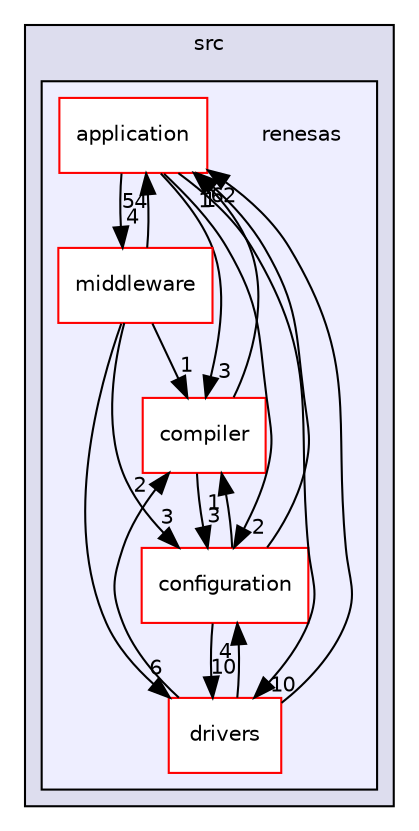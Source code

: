 digraph "renesas" {
  compound=true
  node [ fontsize="10", fontname="Helvetica"];
  edge [ labelfontsize="10", labelfontname="Helvetica"];
  subgraph clusterdir_68267d1309a1af8e8297ef4c3efbcdba {
    graph [ bgcolor="#ddddee", pencolor="black", label="src" fontname="Helvetica", fontsize="10", URL="dir_68267d1309a1af8e8297ef4c3efbcdba.html"]
  subgraph clusterdir_eb43ea11873235cfcda9a52bf58b71d6 {
    graph [ bgcolor="#eeeeff", pencolor="black", label="" URL="dir_eb43ea11873235cfcda9a52bf58b71d6.html"];
    dir_eb43ea11873235cfcda9a52bf58b71d6 [shape=plaintext label="renesas"];
    dir_eda2a6d705da8f3400ffe9a7dcb90b30 [shape=box label="application" color="red" fillcolor="white" style="filled" URL="dir_eda2a6d705da8f3400ffe9a7dcb90b30.html"];
    dir_f029f3251b48bb3d01d309310e82fd9d [shape=box label="compiler" color="red" fillcolor="white" style="filled" URL="dir_f029f3251b48bb3d01d309310e82fd9d.html"];
    dir_95f7b9d4854ca187ae337d299db232bb [shape=box label="configuration" color="red" fillcolor="white" style="filled" URL="dir_95f7b9d4854ca187ae337d299db232bb.html"];
    dir_08ce54ab20ebf3a819d624811685620e [shape=box label="drivers" color="red" fillcolor="white" style="filled" URL="dir_08ce54ab20ebf3a819d624811685620e.html"];
    dir_180fb5dbcfe56f00ba097c6057eb79b8 [shape=box label="middleware" color="red" fillcolor="white" style="filled" URL="dir_180fb5dbcfe56f00ba097c6057eb79b8.html"];
  }
  }
  dir_eda2a6d705da8f3400ffe9a7dcb90b30->dir_f029f3251b48bb3d01d309310e82fd9d [headlabel="3", labeldistance=1.5 headhref="dir_000002_000020.html"];
  dir_eda2a6d705da8f3400ffe9a7dcb90b30->dir_95f7b9d4854ca187ae337d299db232bb [headlabel="2", labeldistance=1.5 headhref="dir_000002_000009.html"];
  dir_eda2a6d705da8f3400ffe9a7dcb90b30->dir_08ce54ab20ebf3a819d624811685620e [headlabel="10", labeldistance=1.5 headhref="dir_000002_000006.html"];
  dir_eda2a6d705da8f3400ffe9a7dcb90b30->dir_180fb5dbcfe56f00ba097c6057eb79b8 [headlabel="4", labeldistance=1.5 headhref="dir_000002_000010.html"];
  dir_f029f3251b48bb3d01d309310e82fd9d->dir_eda2a6d705da8f3400ffe9a7dcb90b30 [headlabel="1", labeldistance=1.5 headhref="dir_000020_000002.html"];
  dir_f029f3251b48bb3d01d309310e82fd9d->dir_95f7b9d4854ca187ae337d299db232bb [headlabel="3", labeldistance=1.5 headhref="dir_000020_000009.html"];
  dir_95f7b9d4854ca187ae337d299db232bb->dir_eda2a6d705da8f3400ffe9a7dcb90b30 [headlabel="1", labeldistance=1.5 headhref="dir_000009_000002.html"];
  dir_95f7b9d4854ca187ae337d299db232bb->dir_f029f3251b48bb3d01d309310e82fd9d [headlabel="1", labeldistance=1.5 headhref="dir_000009_000020.html"];
  dir_95f7b9d4854ca187ae337d299db232bb->dir_08ce54ab20ebf3a819d624811685620e [headlabel="10", labeldistance=1.5 headhref="dir_000009_000006.html"];
  dir_08ce54ab20ebf3a819d624811685620e->dir_eda2a6d705da8f3400ffe9a7dcb90b30 [headlabel="62", labeldistance=1.5 headhref="dir_000006_000002.html"];
  dir_08ce54ab20ebf3a819d624811685620e->dir_f029f3251b48bb3d01d309310e82fd9d [headlabel="2", labeldistance=1.5 headhref="dir_000006_000020.html"];
  dir_08ce54ab20ebf3a819d624811685620e->dir_95f7b9d4854ca187ae337d299db232bb [headlabel="4", labeldistance=1.5 headhref="dir_000006_000009.html"];
  dir_180fb5dbcfe56f00ba097c6057eb79b8->dir_eda2a6d705da8f3400ffe9a7dcb90b30 [headlabel="54", labeldistance=1.5 headhref="dir_000010_000002.html"];
  dir_180fb5dbcfe56f00ba097c6057eb79b8->dir_f029f3251b48bb3d01d309310e82fd9d [headlabel="1", labeldistance=1.5 headhref="dir_000010_000020.html"];
  dir_180fb5dbcfe56f00ba097c6057eb79b8->dir_95f7b9d4854ca187ae337d299db232bb [headlabel="3", labeldistance=1.5 headhref="dir_000010_000009.html"];
  dir_180fb5dbcfe56f00ba097c6057eb79b8->dir_08ce54ab20ebf3a819d624811685620e [headlabel="6", labeldistance=1.5 headhref="dir_000010_000006.html"];
}
